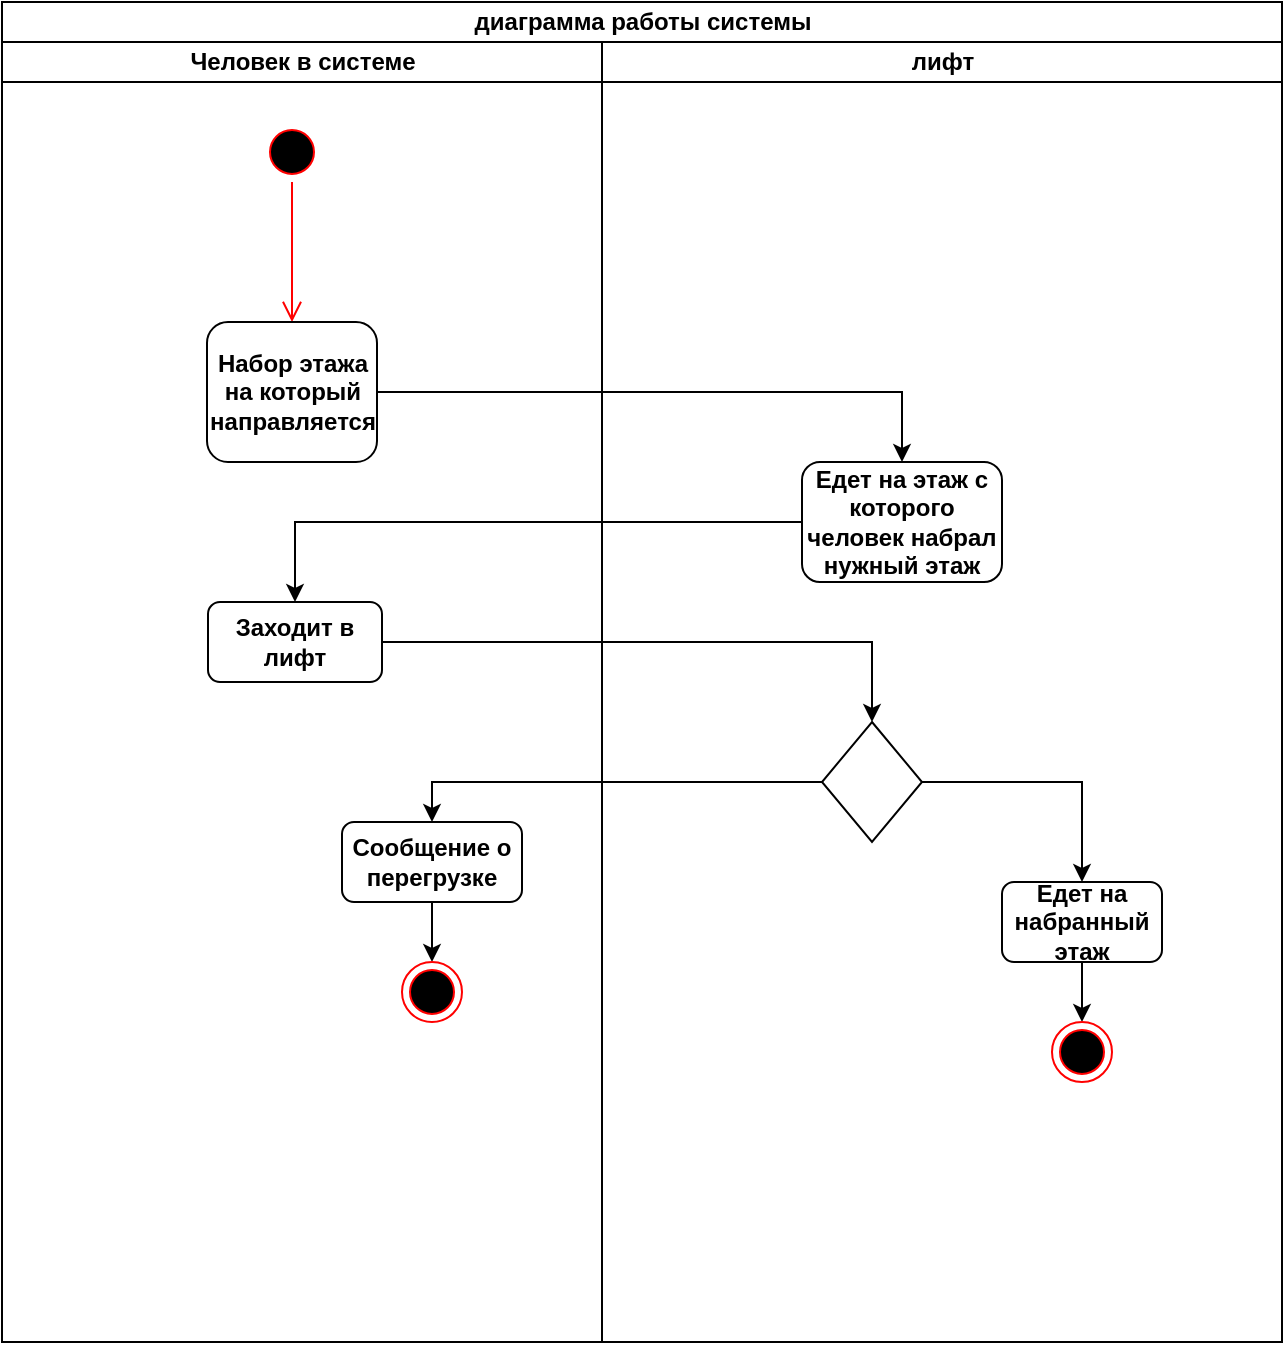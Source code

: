 <mxfile version="12.2.6" type="device" pages="1"><diagram id="DwRZy4y0-6hdZJNS77m2" name="Page-1"><mxGraphModel dx="1408" dy="731" grid="1" gridSize="10" guides="1" tooltips="1" connect="1" arrows="1" fold="1" page="1" pageScale="1" pageWidth="1920" pageHeight="1200" math="0" shadow="0"><root><mxCell id="0"/><mxCell id="1" parent="0"/><mxCell id="aj3vjdZmXs8W_g4G4TVg-1" value="диаграмма работы системы" style="swimlane;html=1;childLayout=stackLayout;resizeParent=1;resizeParentMax=0;startSize=20;" vertex="1" parent="1"><mxGeometry x="400" y="200" width="640" height="670" as="geometry"/></mxCell><mxCell id="aj3vjdZmXs8W_g4G4TVg-2" value="Человек в системе" style="swimlane;html=1;startSize=20;" vertex="1" parent="aj3vjdZmXs8W_g4G4TVg-1"><mxGeometry y="20" width="300" height="650" as="geometry"/></mxCell><mxCell id="aj3vjdZmXs8W_g4G4TVg-5" value="" style="ellipse;html=1;shape=startState;fillColor=#000000;strokeColor=#ff0000;" vertex="1" parent="aj3vjdZmXs8W_g4G4TVg-2"><mxGeometry x="130" y="40" width="30" height="30" as="geometry"/></mxCell><mxCell id="aj3vjdZmXs8W_g4G4TVg-6" value="" style="edgeStyle=orthogonalEdgeStyle;html=1;verticalAlign=bottom;endArrow=open;endSize=8;strokeColor=#ff0000;entryX=0.5;entryY=0;entryDx=0;entryDy=0;" edge="1" source="aj3vjdZmXs8W_g4G4TVg-5" parent="aj3vjdZmXs8W_g4G4TVg-2" target="aj3vjdZmXs8W_g4G4TVg-7"><mxGeometry relative="1" as="geometry"><mxPoint x="145" y="130" as="targetPoint"/></mxGeometry></mxCell><mxCell id="aj3vjdZmXs8W_g4G4TVg-7" value="&lt;b&gt;Набор этажа на который направляется&lt;/b&gt;" style="rounded=1;whiteSpace=wrap;html=1;" vertex="1" parent="aj3vjdZmXs8W_g4G4TVg-2"><mxGeometry x="102.5" y="140" width="85" height="70" as="geometry"/></mxCell><mxCell id="aj3vjdZmXs8W_g4G4TVg-13" value="&lt;b&gt;Заходит в лифт&lt;/b&gt;" style="rounded=1;whiteSpace=wrap;html=1;" vertex="1" parent="aj3vjdZmXs8W_g4G4TVg-2"><mxGeometry x="103" y="280" width="87" height="40" as="geometry"/></mxCell><mxCell id="aj3vjdZmXs8W_g4G4TVg-22" style="edgeStyle=orthogonalEdgeStyle;rounded=0;orthogonalLoop=1;jettySize=auto;html=1;entryX=0.5;entryY=0;entryDx=0;entryDy=0;" edge="1" parent="aj3vjdZmXs8W_g4G4TVg-2" source="aj3vjdZmXs8W_g4G4TVg-17" target="aj3vjdZmXs8W_g4G4TVg-21"><mxGeometry relative="1" as="geometry"/></mxCell><mxCell id="aj3vjdZmXs8W_g4G4TVg-17" value="&lt;b&gt;Сообщение о перегрузке&lt;/b&gt;" style="rounded=1;whiteSpace=wrap;html=1;" vertex="1" parent="aj3vjdZmXs8W_g4G4TVg-2"><mxGeometry x="170" y="390" width="90" height="40" as="geometry"/></mxCell><mxCell id="aj3vjdZmXs8W_g4G4TVg-21" value="" style="ellipse;html=1;shape=endState;fillColor=#000000;strokeColor=#ff0000;" vertex="1" parent="aj3vjdZmXs8W_g4G4TVg-2"><mxGeometry x="200" y="460" width="30" height="30" as="geometry"/></mxCell><mxCell id="aj3vjdZmXs8W_g4G4TVg-4" value="лифт" style="swimlane;html=1;startSize=20;" vertex="1" parent="aj3vjdZmXs8W_g4G4TVg-1"><mxGeometry x="300" y="20" width="340" height="650" as="geometry"/></mxCell><mxCell id="aj3vjdZmXs8W_g4G4TVg-11" value="&lt;b&gt;Едет на этаж с которого человек набрал нужный этаж&lt;/b&gt;" style="rounded=1;whiteSpace=wrap;html=1;" vertex="1" parent="aj3vjdZmXs8W_g4G4TVg-4"><mxGeometry x="100" y="210" width="100" height="60" as="geometry"/></mxCell><mxCell id="aj3vjdZmXs8W_g4G4TVg-25" style="edgeStyle=orthogonalEdgeStyle;rounded=0;orthogonalLoop=1;jettySize=auto;html=1;entryX=0.5;entryY=0;entryDx=0;entryDy=0;" edge="1" parent="aj3vjdZmXs8W_g4G4TVg-4" source="aj3vjdZmXs8W_g4G4TVg-15" target="aj3vjdZmXs8W_g4G4TVg-23"><mxGeometry relative="1" as="geometry"/></mxCell><mxCell id="aj3vjdZmXs8W_g4G4TVg-15" value="" style="rhombus;whiteSpace=wrap;html=1;" vertex="1" parent="aj3vjdZmXs8W_g4G4TVg-4"><mxGeometry x="110" y="340" width="50" height="60" as="geometry"/></mxCell><mxCell id="aj3vjdZmXs8W_g4G4TVg-27" style="edgeStyle=orthogonalEdgeStyle;rounded=0;orthogonalLoop=1;jettySize=auto;html=1;entryX=0.5;entryY=0;entryDx=0;entryDy=0;" edge="1" parent="aj3vjdZmXs8W_g4G4TVg-4" source="aj3vjdZmXs8W_g4G4TVg-23" target="aj3vjdZmXs8W_g4G4TVg-26"><mxGeometry relative="1" as="geometry"/></mxCell><mxCell id="aj3vjdZmXs8W_g4G4TVg-23" value="&lt;b&gt;Едет на набранный этаж&lt;/b&gt;" style="rounded=1;whiteSpace=wrap;html=1;" vertex="1" parent="aj3vjdZmXs8W_g4G4TVg-4"><mxGeometry x="200" y="420" width="80" height="40" as="geometry"/></mxCell><mxCell id="aj3vjdZmXs8W_g4G4TVg-26" value="" style="ellipse;html=1;shape=endState;fillColor=#000000;strokeColor=#ff0000;" vertex="1" parent="aj3vjdZmXs8W_g4G4TVg-4"><mxGeometry x="225" y="490" width="30" height="30" as="geometry"/></mxCell><mxCell id="aj3vjdZmXs8W_g4G4TVg-12" style="edgeStyle=orthogonalEdgeStyle;rounded=0;orthogonalLoop=1;jettySize=auto;html=1;entryX=0.5;entryY=0;entryDx=0;entryDy=0;" edge="1" parent="aj3vjdZmXs8W_g4G4TVg-1" source="aj3vjdZmXs8W_g4G4TVg-7" target="aj3vjdZmXs8W_g4G4TVg-11"><mxGeometry relative="1" as="geometry"/></mxCell><mxCell id="aj3vjdZmXs8W_g4G4TVg-14" style="edgeStyle=orthogonalEdgeStyle;rounded=0;orthogonalLoop=1;jettySize=auto;html=1;entryX=0.5;entryY=0;entryDx=0;entryDy=0;" edge="1" parent="aj3vjdZmXs8W_g4G4TVg-1" source="aj3vjdZmXs8W_g4G4TVg-11" target="aj3vjdZmXs8W_g4G4TVg-13"><mxGeometry relative="1" as="geometry"/></mxCell><mxCell id="aj3vjdZmXs8W_g4G4TVg-16" style="edgeStyle=orthogonalEdgeStyle;rounded=0;orthogonalLoop=1;jettySize=auto;html=1;entryX=0.5;entryY=0;entryDx=0;entryDy=0;" edge="1" parent="aj3vjdZmXs8W_g4G4TVg-1" source="aj3vjdZmXs8W_g4G4TVg-13" target="aj3vjdZmXs8W_g4G4TVg-15"><mxGeometry relative="1" as="geometry"/></mxCell><mxCell id="aj3vjdZmXs8W_g4G4TVg-20" style="edgeStyle=orthogonalEdgeStyle;rounded=0;orthogonalLoop=1;jettySize=auto;html=1;entryX=0.5;entryY=0;entryDx=0;entryDy=0;" edge="1" parent="aj3vjdZmXs8W_g4G4TVg-1" source="aj3vjdZmXs8W_g4G4TVg-15" target="aj3vjdZmXs8W_g4G4TVg-17"><mxGeometry relative="1" as="geometry"/></mxCell></root></mxGraphModel></diagram></mxfile>
